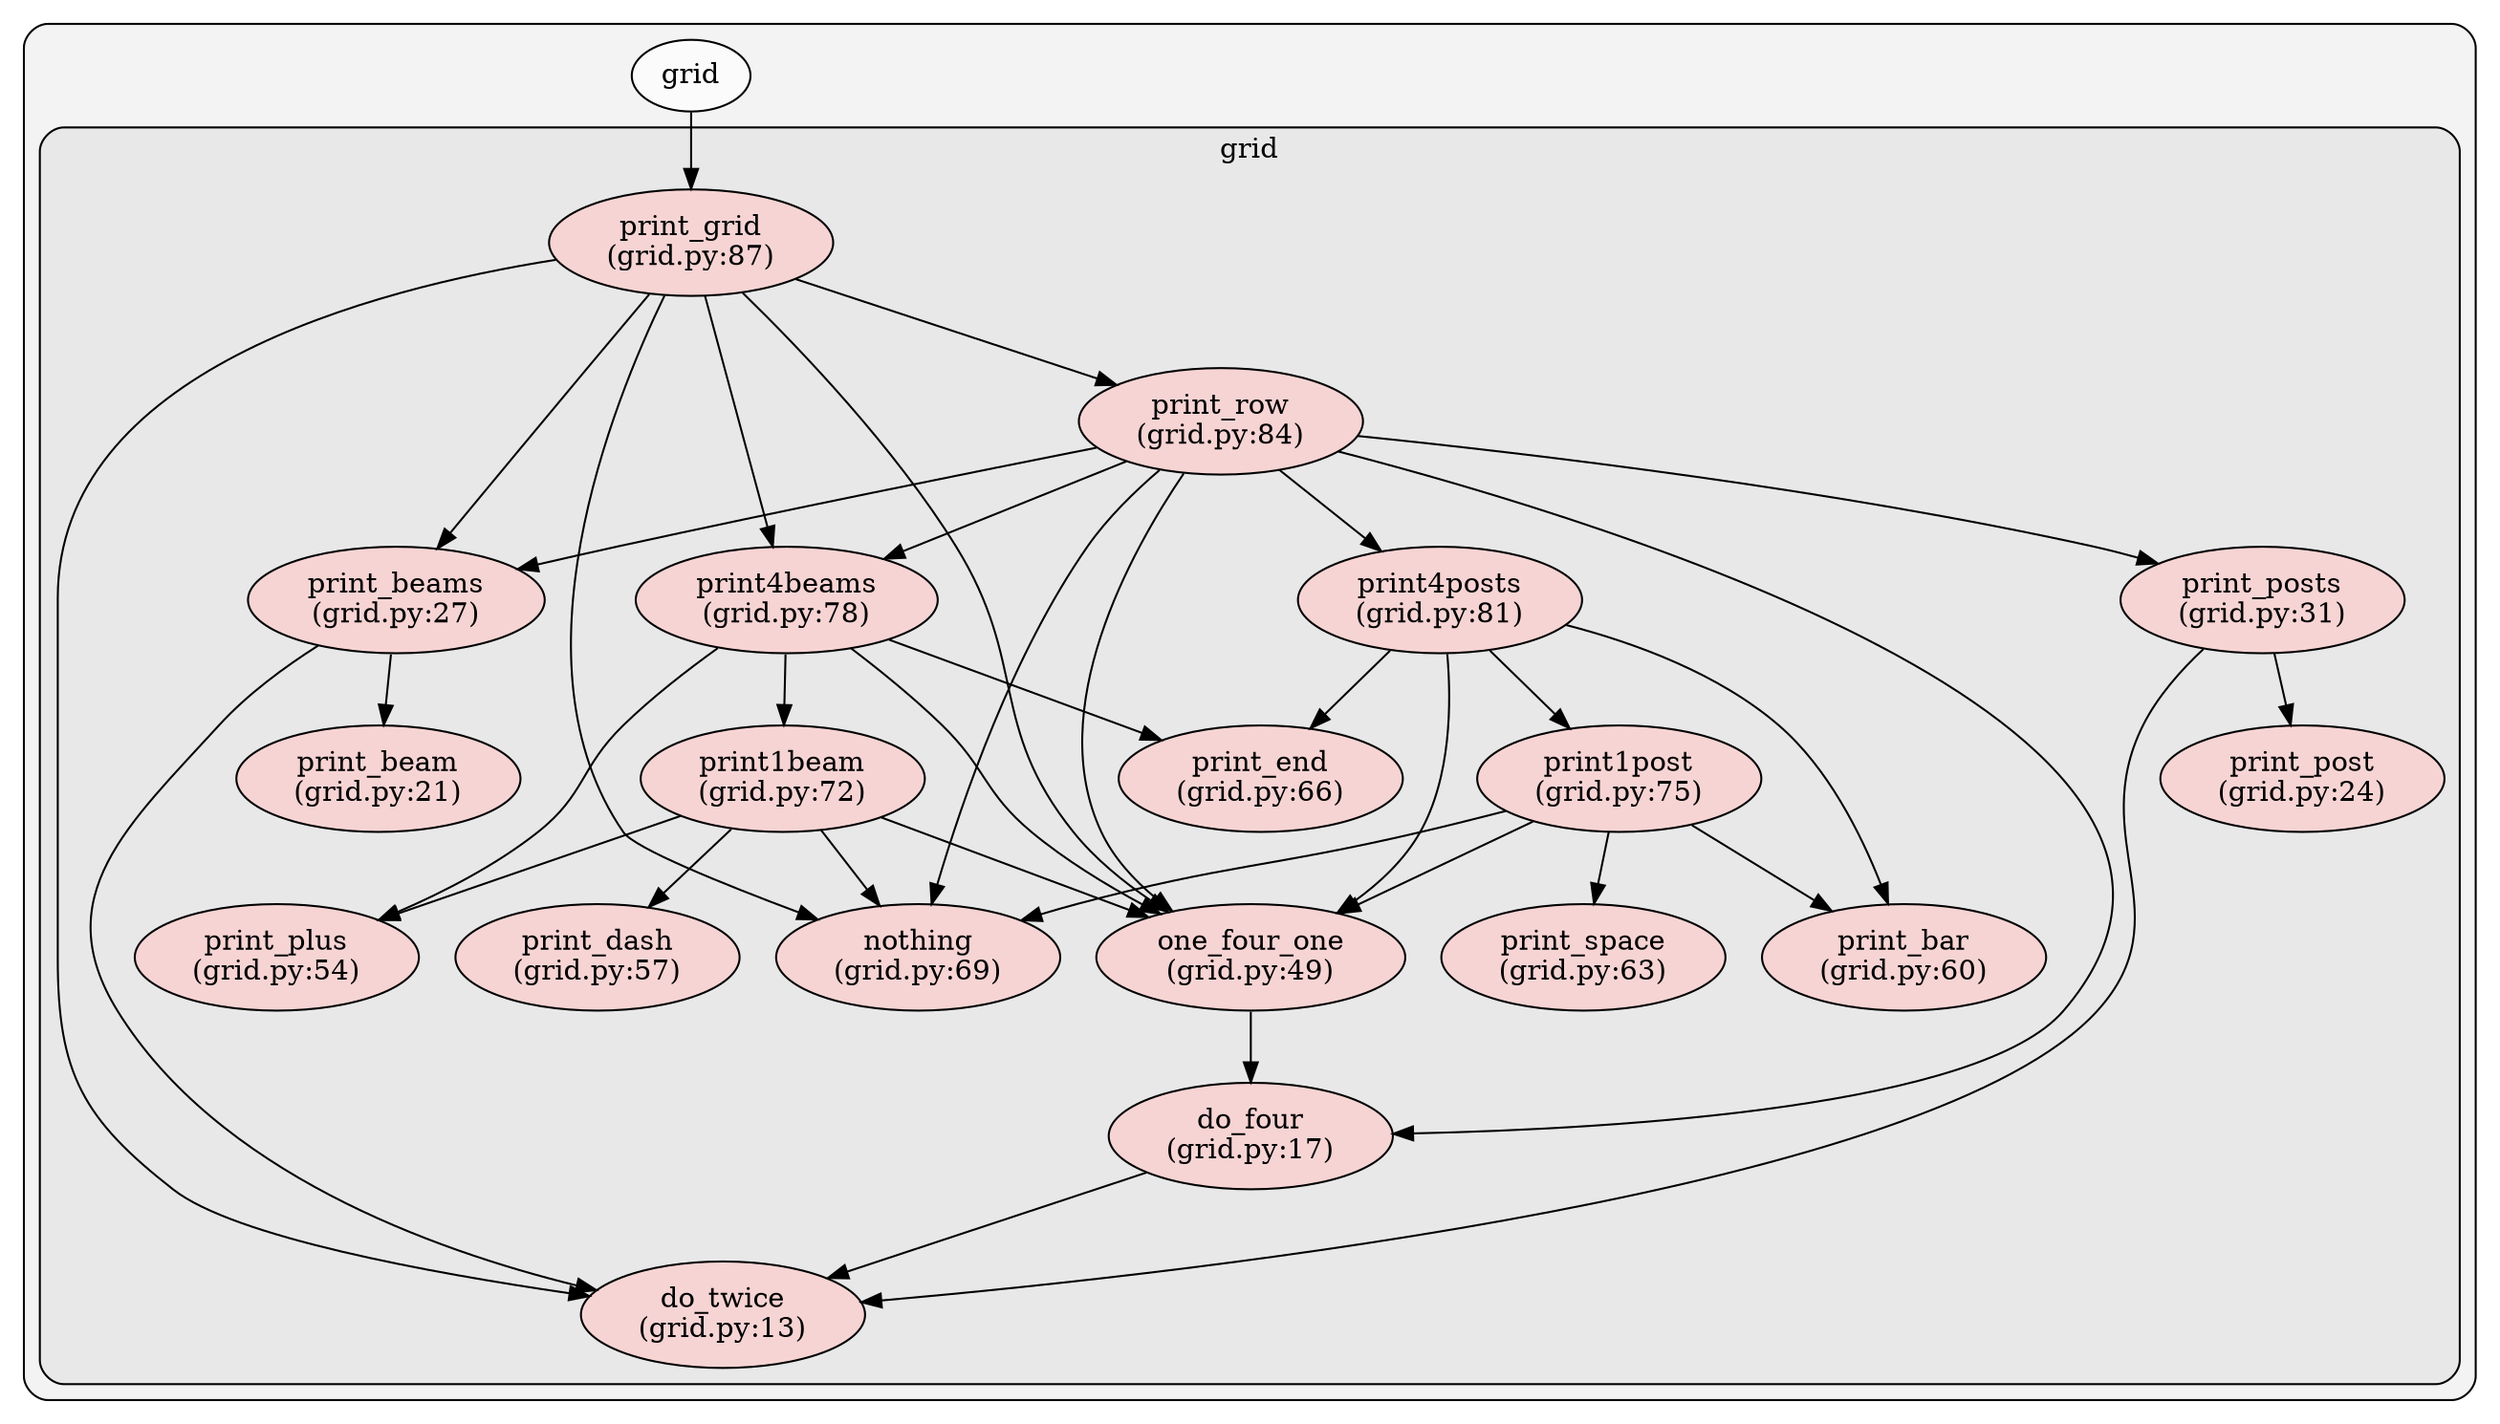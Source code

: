 digraph G {
    graph [rankdir=TB, clusterrank="local"];
    subgraph cluster_G {

        graph [style="filled,rounded",fillcolor="#80808018", label=""];
        grid [label="grid", style="filled", fillcolor="#ffffffb2", fontcolor="#000000", group="0"];
        subgraph cluster_grid {

            graph [style="filled,rounded",fillcolor="#80808018", label="grid"];
            grid__do_four [label="do_four\n(grid.py:17)", style="filled", fillcolor="#feccccb2", fontcolor="#000000", group="0"];
            grid__do_twice [label="do_twice\n(grid.py:13)", style="filled", fillcolor="#feccccb2", fontcolor="#000000", group="0"];
            grid__nothing [label="nothing\n(grid.py:69)", style="filled", fillcolor="#feccccb2", fontcolor="#000000", group="0"];
            grid__one_four_one [label="one_four_one\n(grid.py:49)", style="filled", fillcolor="#feccccb2", fontcolor="#000000", group="0"];
            grid__print1beam [label="print1beam\n(grid.py:72)", style="filled", fillcolor="#feccccb2", fontcolor="#000000", group="0"];
            grid__print1post [label="print1post\n(grid.py:75)", style="filled", fillcolor="#feccccb2", fontcolor="#000000", group="0"];
            grid__print4beams [label="print4beams\n(grid.py:78)", style="filled", fillcolor="#feccccb2", fontcolor="#000000", group="0"];
            grid__print4posts [label="print4posts\n(grid.py:81)", style="filled", fillcolor="#feccccb2", fontcolor="#000000", group="0"];
            grid__print_bar [label="print_bar\n(grid.py:60)", style="filled", fillcolor="#feccccb2", fontcolor="#000000", group="0"];
            grid__print_beam [label="print_beam\n(grid.py:21)", style="filled", fillcolor="#feccccb2", fontcolor="#000000", group="0"];
            grid__print_beams [label="print_beams\n(grid.py:27)", style="filled", fillcolor="#feccccb2", fontcolor="#000000", group="0"];
            grid__print_dash [label="print_dash\n(grid.py:57)", style="filled", fillcolor="#feccccb2", fontcolor="#000000", group="0"];
            grid__print_end [label="print_end\n(grid.py:66)", style="filled", fillcolor="#feccccb2", fontcolor="#000000", group="0"];
            grid__print_grid [label="print_grid\n(grid.py:87)", style="filled", fillcolor="#feccccb2", fontcolor="#000000", group="0"];
            grid__print_plus [label="print_plus\n(grid.py:54)", style="filled", fillcolor="#feccccb2", fontcolor="#000000", group="0"];
            grid__print_post [label="print_post\n(grid.py:24)", style="filled", fillcolor="#feccccb2", fontcolor="#000000", group="0"];
            grid__print_posts [label="print_posts\n(grid.py:31)", style="filled", fillcolor="#feccccb2", fontcolor="#000000", group="0"];
            grid__print_row [label="print_row\n(grid.py:84)", style="filled", fillcolor="#feccccb2", fontcolor="#000000", group="0"];
            grid__print_space [label="print_space\n(grid.py:63)", style="filled", fillcolor="#feccccb2", fontcolor="#000000", group="0"];
        }
    }
        grid__do_four -> grid__do_twice [style="solid", color="#000000"];
        grid__print_beams -> grid__do_twice [style="solid", color="#000000"];
        grid__print_beams -> grid__print_beam [style="solid", color="#000000"];
        grid__print_posts -> grid__print_post [style="solid", color="#000000"];
        grid__print_posts -> grid__do_twice [style="solid", color="#000000"];
        grid__print_row -> grid__print4beams [style="solid", color="#000000"];
        grid__print_row -> grid__one_four_one [style="solid", color="#000000"];
        grid__print_row -> grid__print_beams [style="solid", color="#000000"];
        grid__print_row -> grid__do_four [style="solid", color="#000000"];
        grid__print_row -> grid__print4posts [style="solid", color="#000000"];
        grid__print_row -> grid__print_posts [style="solid", color="#000000"];
        grid__print_row -> grid__nothing [style="solid", color="#000000"];
        grid__print_grid -> grid__do_twice [style="solid", color="#000000"];
        grid__print_grid -> grid__print4beams [style="solid", color="#000000"];
        grid__print_grid -> grid__one_four_one [style="solid", color="#000000"];
        grid__print_grid -> grid__print_beams [style="solid", color="#000000"];
        grid__print_grid -> grid__nothing [style="solid", color="#000000"];
        grid__print_grid -> grid__print_row [style="solid", color="#000000"];
        grid -> grid__print_grid [style="solid", color="#000000"];
        grid__one_four_one -> grid__do_four [style="solid", color="#000000"];
        grid__print1beam -> grid__print_plus [style="solid", color="#000000"];
        grid__print1beam -> grid__one_four_one [style="solid", color="#000000"];
        grid__print1beam -> grid__print_dash [style="solid", color="#000000"];
        grid__print1beam -> grid__nothing [style="solid", color="#000000"];
        grid__print1post -> grid__nothing [style="solid", color="#000000"];
        grid__print1post -> grid__print_space [style="solid", color="#000000"];
        grid__print1post -> grid__print_bar [style="solid", color="#000000"];
        grid__print1post -> grid__one_four_one [style="solid", color="#000000"];
        grid__print4beams -> grid__print_plus [style="solid", color="#000000"];
        grid__print4beams -> grid__one_four_one [style="solid", color="#000000"];
        grid__print4beams -> grid__print_end [style="solid", color="#000000"];
        grid__print4beams -> grid__print1beam [style="solid", color="#000000"];
        grid__print4posts -> grid__one_four_one [style="solid", color="#000000"];
        grid__print4posts -> grid__print_end [style="solid", color="#000000"];
        grid__print4posts -> grid__print_bar [style="solid", color="#000000"];
        grid__print4posts -> grid__print1post [style="solid", color="#000000"];
    }
